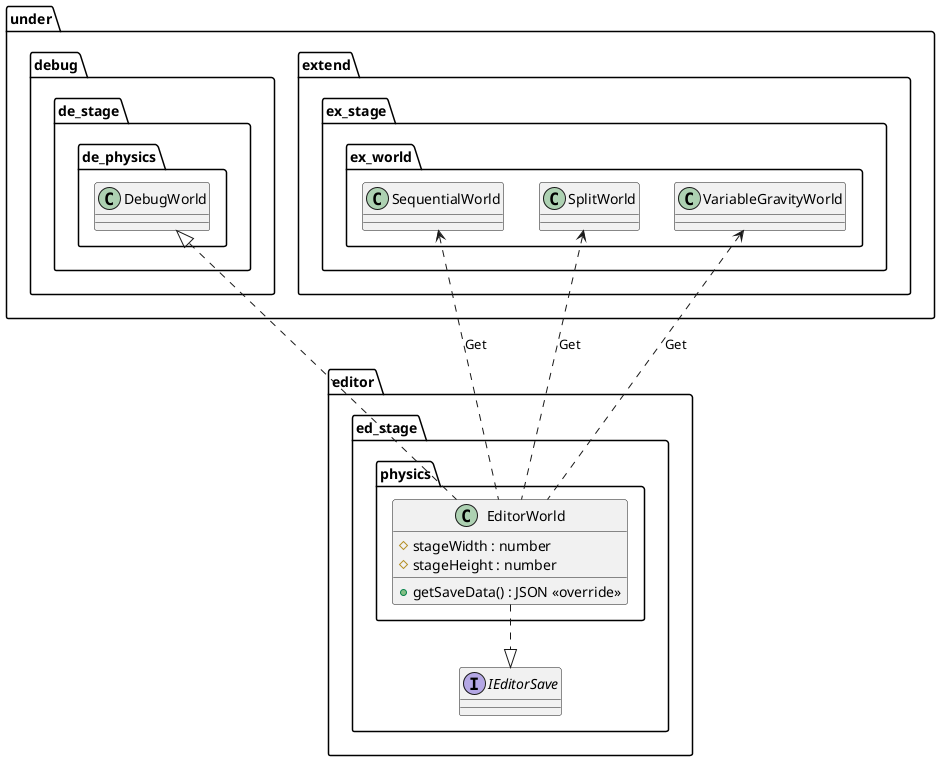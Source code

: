 @startuml EditorElement

package editor {
    package ed_stage {
        package physics {
            class EditorWorld {
                #stageWidth : number
                #stageHeight : number
                +getSaveData() : JSON <<override>>
            }
        }
    }
}

package under {
    package debug {
        package de_stage {
            package de_physics {
                class DebugWorld
            }
        }
    }
    package extend {
        package ex_stage {
            package ex_world {
                class SequentialWorld
                class SplitWorld
                class VariableGravityWorld
            }
        }
    }
}

package editor {
    package ed_stage {
        interface IEditorSave
    }
}

SplitWorld <.. EditorWorld : Get
SequentialWorld <.. EditorWorld : Get
VariableGravityWorld <.. EditorWorld : Get

DebugWorld <|.. EditorWorld
EditorWorld ..|> IEditorSave

@enduml
